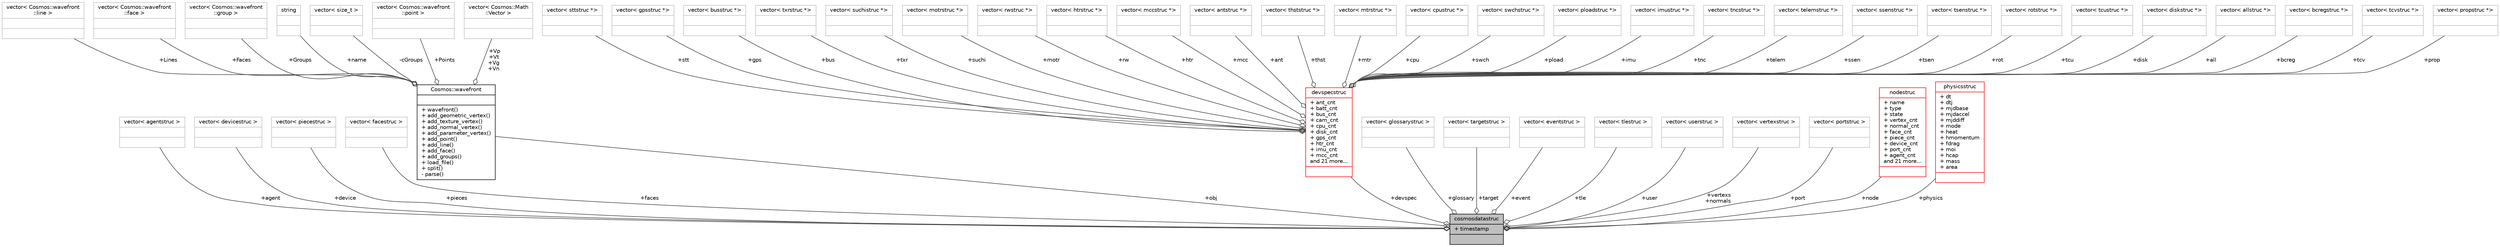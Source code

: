 digraph "cosmosdatastruc"
{
 // INTERACTIVE_SVG=YES
  edge [fontname="Helvetica",fontsize="10",labelfontname="Helvetica",labelfontsize="10"];
  node [fontname="Helvetica",fontsize="10",shape=record];
  Node1 [label="{cosmosdatastruc\n|+ timestamp\l|}",height=0.2,width=0.4,color="black", fillcolor="grey75", style="filled", fontcolor="black"];
  Node2 -> Node1 [color="grey25",fontsize="10",style="solid",label=" +agent" ,arrowhead="odiamond",fontname="Helvetica"];
  Node2 [label="{vector\< agentstruc \>\n||}",height=0.2,width=0.4,color="grey75", fillcolor="white", style="filled"];
  Node3 -> Node1 [color="grey25",fontsize="10",style="solid",label=" +device" ,arrowhead="odiamond",fontname="Helvetica"];
  Node3 [label="{vector\< devicestruc \>\n||}",height=0.2,width=0.4,color="grey75", fillcolor="white", style="filled"];
  Node4 -> Node1 [color="grey25",fontsize="10",style="solid",label=" +pieces" ,arrowhead="odiamond",fontname="Helvetica"];
  Node4 [label="{vector\< piecestruc \>\n||}",height=0.2,width=0.4,color="grey75", fillcolor="white", style="filled"];
  Node5 -> Node1 [color="grey25",fontsize="10",style="solid",label=" +faces" ,arrowhead="odiamond",fontname="Helvetica"];
  Node5 [label="{vector\< facestruc \>\n||}",height=0.2,width=0.4,color="grey75", fillcolor="white", style="filled"];
  Node6 -> Node1 [color="grey25",fontsize="10",style="solid",label=" +obj" ,arrowhead="odiamond",fontname="Helvetica"];
  Node6 [label="{Cosmos::wavefront\n||+ wavefront()\l+ add_geometric_vertex()\l+ add_texture_vertex()\l+ add_normal_vertex()\l+ add_parameter_vertex()\l+ add_point()\l+ add_line()\l+ add_face()\l+ add_groups()\l+ load_file()\l+ split()\l- parse()\l}",height=0.2,width=0.4,color="black", fillcolor="white", style="filled",URL="$class_cosmos_1_1wavefront.html"];
  Node7 -> Node6 [color="grey25",fontsize="10",style="solid",label=" +Lines" ,arrowhead="odiamond",fontname="Helvetica"];
  Node7 [label="{vector\< Cosmos::wavefront\l::line \>\n||}",height=0.2,width=0.4,color="grey75", fillcolor="white", style="filled"];
  Node8 -> Node6 [color="grey25",fontsize="10",style="solid",label=" +Faces" ,arrowhead="odiamond",fontname="Helvetica"];
  Node8 [label="{vector\< Cosmos::wavefront\l::face \>\n||}",height=0.2,width=0.4,color="grey75", fillcolor="white", style="filled"];
  Node9 -> Node6 [color="grey25",fontsize="10",style="solid",label=" +Groups" ,arrowhead="odiamond",fontname="Helvetica"];
  Node9 [label="{vector\< Cosmos::wavefront\l::group \>\n||}",height=0.2,width=0.4,color="grey75", fillcolor="white", style="filled"];
  Node10 -> Node6 [color="grey25",fontsize="10",style="solid",label=" +name" ,arrowhead="odiamond",fontname="Helvetica"];
  Node10 [label="{string\n||}",height=0.2,width=0.4,color="grey75", fillcolor="white", style="filled"];
  Node11 -> Node6 [color="grey25",fontsize="10",style="solid",label=" -cGroups" ,arrowhead="odiamond",fontname="Helvetica"];
  Node11 [label="{vector\< size_t \>\n||}",height=0.2,width=0.4,color="grey75", fillcolor="white", style="filled"];
  Node12 -> Node6 [color="grey25",fontsize="10",style="solid",label=" +Points" ,arrowhead="odiamond",fontname="Helvetica"];
  Node12 [label="{vector\< Cosmos::wavefront\l::point \>\n||}",height=0.2,width=0.4,color="grey75", fillcolor="white", style="filled"];
  Node13 -> Node6 [color="grey25",fontsize="10",style="solid",label=" +Vp\n+Vt\n+Vg\n+Vn" ,arrowhead="odiamond",fontname="Helvetica"];
  Node13 [label="{vector\< Cosmos::Math\l::Vector \>\n||}",height=0.2,width=0.4,color="grey75", fillcolor="white", style="filled"];
  Node14 -> Node1 [color="grey25",fontsize="10",style="solid",label=" +devspec" ,arrowhead="odiamond",fontname="Helvetica"];
  Node14 [label="{devspecstruc\n|+ ant_cnt\l+ batt_cnt\l+ bus_cnt\l+ cam_cnt\l+ cpu_cnt\l+ disk_cnt\l+ gps_cnt\l+ htr_cnt\l+ imu_cnt\l+ mcc_cnt\land 21 more...\l|}",height=0.2,width=0.4,color="red", fillcolor="white", style="filled",URL="$structdevspecstruc.html",tooltip="Specific Device structure. "];
  Node15 -> Node14 [color="grey25",fontsize="10",style="solid",label=" +stt" ,arrowhead="odiamond",fontname="Helvetica"];
  Node15 [label="{vector\< sttstruc *\>\n||}",height=0.2,width=0.4,color="grey75", fillcolor="white", style="filled"];
  Node16 -> Node14 [color="grey25",fontsize="10",style="solid",label=" +gps" ,arrowhead="odiamond",fontname="Helvetica"];
  Node16 [label="{vector\< gpsstruc *\>\n||}",height=0.2,width=0.4,color="grey75", fillcolor="white", style="filled"];
  Node17 -> Node14 [color="grey25",fontsize="10",style="solid",label=" +bus" ,arrowhead="odiamond",fontname="Helvetica"];
  Node17 [label="{vector\< busstruc *\>\n||}",height=0.2,width=0.4,color="grey75", fillcolor="white", style="filled"];
  Node18 -> Node14 [color="grey25",fontsize="10",style="solid",label=" +txr" ,arrowhead="odiamond",fontname="Helvetica"];
  Node18 [label="{vector\< txrstruc *\>\n||}",height=0.2,width=0.4,color="grey75", fillcolor="white", style="filled"];
  Node19 -> Node14 [color="grey25",fontsize="10",style="solid",label=" +suchi" ,arrowhead="odiamond",fontname="Helvetica"];
  Node19 [label="{vector\< suchistruc *\>\n||}",height=0.2,width=0.4,color="grey75", fillcolor="white", style="filled"];
  Node20 -> Node14 [color="grey25",fontsize="10",style="solid",label=" +motr" ,arrowhead="odiamond",fontname="Helvetica"];
  Node20 [label="{vector\< motrstruc *\>\n||}",height=0.2,width=0.4,color="grey75", fillcolor="white", style="filled"];
  Node21 -> Node14 [color="grey25",fontsize="10",style="solid",label=" +rw" ,arrowhead="odiamond",fontname="Helvetica"];
  Node21 [label="{vector\< rwstruc *\>\n||}",height=0.2,width=0.4,color="grey75", fillcolor="white", style="filled"];
  Node22 -> Node14 [color="grey25",fontsize="10",style="solid",label=" +htr" ,arrowhead="odiamond",fontname="Helvetica"];
  Node22 [label="{vector\< htrstruc *\>\n||}",height=0.2,width=0.4,color="grey75", fillcolor="white", style="filled"];
  Node23 -> Node14 [color="grey25",fontsize="10",style="solid",label=" +mcc" ,arrowhead="odiamond",fontname="Helvetica"];
  Node23 [label="{vector\< mccstruc *\>\n||}",height=0.2,width=0.4,color="grey75", fillcolor="white", style="filled"];
  Node24 -> Node14 [color="grey25",fontsize="10",style="solid",label=" +ant" ,arrowhead="odiamond",fontname="Helvetica"];
  Node24 [label="{vector\< antstruc *\>\n||}",height=0.2,width=0.4,color="grey75", fillcolor="white", style="filled"];
  Node25 -> Node14 [color="grey25",fontsize="10",style="solid",label=" +thst" ,arrowhead="odiamond",fontname="Helvetica"];
  Node25 [label="{vector\< thststruc *\>\n||}",height=0.2,width=0.4,color="grey75", fillcolor="white", style="filled"];
  Node26 -> Node14 [color="grey25",fontsize="10",style="solid",label=" +mtr" ,arrowhead="odiamond",fontname="Helvetica"];
  Node26 [label="{vector\< mtrstruc *\>\n||}",height=0.2,width=0.4,color="grey75", fillcolor="white", style="filled"];
  Node27 -> Node14 [color="grey25",fontsize="10",style="solid",label=" +cpu" ,arrowhead="odiamond",fontname="Helvetica"];
  Node27 [label="{vector\< cpustruc *\>\n||}",height=0.2,width=0.4,color="grey75", fillcolor="white", style="filled"];
  Node28 -> Node14 [color="grey25",fontsize="10",style="solid",label=" +swch" ,arrowhead="odiamond",fontname="Helvetica"];
  Node28 [label="{vector\< swchstruc *\>\n||}",height=0.2,width=0.4,color="grey75", fillcolor="white", style="filled"];
  Node29 -> Node14 [color="grey25",fontsize="10",style="solid",label=" +pload" ,arrowhead="odiamond",fontname="Helvetica"];
  Node29 [label="{vector\< ploadstruc *\>\n||}",height=0.2,width=0.4,color="grey75", fillcolor="white", style="filled"];
  Node30 -> Node14 [color="grey25",fontsize="10",style="solid",label=" +imu" ,arrowhead="odiamond",fontname="Helvetica"];
  Node30 [label="{vector\< imustruc *\>\n||}",height=0.2,width=0.4,color="grey75", fillcolor="white", style="filled"];
  Node31 -> Node14 [color="grey25",fontsize="10",style="solid",label=" +tnc" ,arrowhead="odiamond",fontname="Helvetica"];
  Node31 [label="{vector\< tncstruc *\>\n||}",height=0.2,width=0.4,color="grey75", fillcolor="white", style="filled"];
  Node32 -> Node14 [color="grey25",fontsize="10",style="solid",label=" +telem" ,arrowhead="odiamond",fontname="Helvetica"];
  Node32 [label="{vector\< telemstruc *\>\n||}",height=0.2,width=0.4,color="grey75", fillcolor="white", style="filled"];
  Node33 -> Node14 [color="grey25",fontsize="10",style="solid",label=" +ssen" ,arrowhead="odiamond",fontname="Helvetica"];
  Node33 [label="{vector\< ssenstruc *\>\n||}",height=0.2,width=0.4,color="grey75", fillcolor="white", style="filled"];
  Node34 -> Node14 [color="grey25",fontsize="10",style="solid",label=" +tsen" ,arrowhead="odiamond",fontname="Helvetica"];
  Node34 [label="{vector\< tsenstruc *\>\n||}",height=0.2,width=0.4,color="grey75", fillcolor="white", style="filled"];
  Node35 -> Node14 [color="grey25",fontsize="10",style="solid",label=" +rot" ,arrowhead="odiamond",fontname="Helvetica"];
  Node35 [label="{vector\< rotstruc *\>\n||}",height=0.2,width=0.4,color="grey75", fillcolor="white", style="filled"];
  Node36 -> Node14 [color="grey25",fontsize="10",style="solid",label=" +tcu" ,arrowhead="odiamond",fontname="Helvetica"];
  Node36 [label="{vector\< tcustruc *\>\n||}",height=0.2,width=0.4,color="grey75", fillcolor="white", style="filled"];
  Node37 -> Node14 [color="grey25",fontsize="10",style="solid",label=" +disk" ,arrowhead="odiamond",fontname="Helvetica"];
  Node37 [label="{vector\< diskstruc *\>\n||}",height=0.2,width=0.4,color="grey75", fillcolor="white", style="filled"];
  Node38 -> Node14 [color="grey25",fontsize="10",style="solid",label=" +all" ,arrowhead="odiamond",fontname="Helvetica"];
  Node38 [label="{vector\< allstruc *\>\n||}",height=0.2,width=0.4,color="grey75", fillcolor="white", style="filled"];
  Node39 -> Node14 [color="grey25",fontsize="10",style="solid",label=" +bcreg" ,arrowhead="odiamond",fontname="Helvetica"];
  Node39 [label="{vector\< bcregstruc *\>\n||}",height=0.2,width=0.4,color="grey75", fillcolor="white", style="filled"];
  Node40 -> Node14 [color="grey25",fontsize="10",style="solid",label=" +tcv" ,arrowhead="odiamond",fontname="Helvetica"];
  Node40 [label="{vector\< tcvstruc *\>\n||}",height=0.2,width=0.4,color="grey75", fillcolor="white", style="filled"];
  Node41 -> Node14 [color="grey25",fontsize="10",style="solid",label=" +prop" ,arrowhead="odiamond",fontname="Helvetica"];
  Node41 [label="{vector\< propstruc *\>\n||}",height=0.2,width=0.4,color="grey75", fillcolor="white", style="filled"];
  Node47 -> Node1 [color="grey25",fontsize="10",style="solid",label=" +glossary" ,arrowhead="odiamond",fontname="Helvetica"];
  Node47 [label="{vector\< glossarystruc \>\n||}",height=0.2,width=0.4,color="grey75", fillcolor="white", style="filled"];
  Node48 -> Node1 [color="grey25",fontsize="10",style="solid",label=" +target" ,arrowhead="odiamond",fontname="Helvetica"];
  Node48 [label="{vector\< targetstruc \>\n||}",height=0.2,width=0.4,color="grey75", fillcolor="white", style="filled"];
  Node49 -> Node1 [color="grey25",fontsize="10",style="solid",label=" +event" ,arrowhead="odiamond",fontname="Helvetica"];
  Node49 [label="{vector\< eventstruc \>\n||}",height=0.2,width=0.4,color="grey75", fillcolor="white", style="filled"];
  Node50 -> Node1 [color="grey25",fontsize="10",style="solid",label=" +tle" ,arrowhead="odiamond",fontname="Helvetica"];
  Node50 [label="{vector\< tlestruc \>\n||}",height=0.2,width=0.4,color="grey75", fillcolor="white", style="filled"];
  Node51 -> Node1 [color="grey25",fontsize="10",style="solid",label=" +user" ,arrowhead="odiamond",fontname="Helvetica"];
  Node51 [label="{vector\< userstruc \>\n||}",height=0.2,width=0.4,color="grey75", fillcolor="white", style="filled"];
  Node52 -> Node1 [color="grey25",fontsize="10",style="solid",label=" +vertexs\n+normals" ,arrowhead="odiamond",fontname="Helvetica"];
  Node52 [label="{vector\< vertexstruc \>\n||}",height=0.2,width=0.4,color="grey75", fillcolor="white", style="filled"];
  Node53 -> Node1 [color="grey25",fontsize="10",style="solid",label=" +port" ,arrowhead="odiamond",fontname="Helvetica"];
  Node53 [label="{vector\< portstruc \>\n||}",height=0.2,width=0.4,color="grey75", fillcolor="white", style="filled"];
  Node54 -> Node1 [color="grey25",fontsize="10",style="solid",label=" +node" ,arrowhead="odiamond",fontname="Helvetica"];
  Node54 [label="{nodestruc\n|+ name\l+ type\l+ state\l+ vertex_cnt\l+ normal_cnt\l+ face_cnt\l+ piece_cnt\l+ device_cnt\l+ port_cnt\l+ agent_cnt\land 21 more...\l|}",height=0.2,width=0.4,color="red", fillcolor="white", style="filled",URL="$structnodestruc.html"];
  Node70 -> Node1 [color="grey25",fontsize="10",style="solid",label=" +physics" ,arrowhead="odiamond",fontname="Helvetica"];
  Node70 [label="{physicsstruc\n|+ dt\l+ dtj\l+ mjdbase\l+ mjdaccel\l+ mjddiff\l+ mode\l+ heat\l+ hmomentum\l+ fdrag\l+ moi\l+ hcap\l+ mass\l+ area\l|}",height=0.2,width=0.4,color="red", fillcolor="white", style="filled",URL="$structphysicsstruc.html",tooltip="Physics Simulation Structure. "];
}
